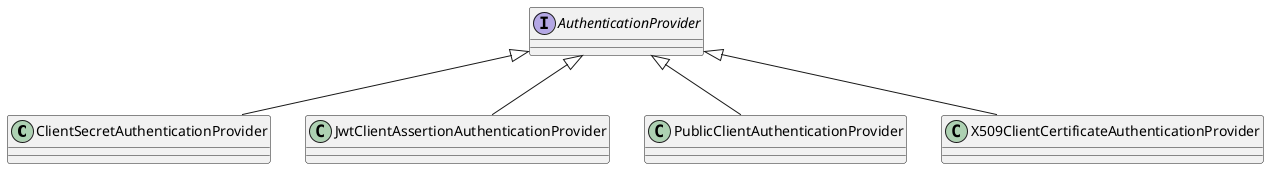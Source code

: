 @startuml
'https://plantuml.com/class-diagram

class ClientSecretAuthenticationProvider
interface AuthenticationProvider

AuthenticationProvider <|-- ClientSecretAuthenticationProvider
AuthenticationProvider <|-- JwtClientAssertionAuthenticationProvider
AuthenticationProvider <|-- PublicClientAuthenticationProvider
AuthenticationProvider <|-- X509ClientCertificateAuthenticationProvider

@enduml
